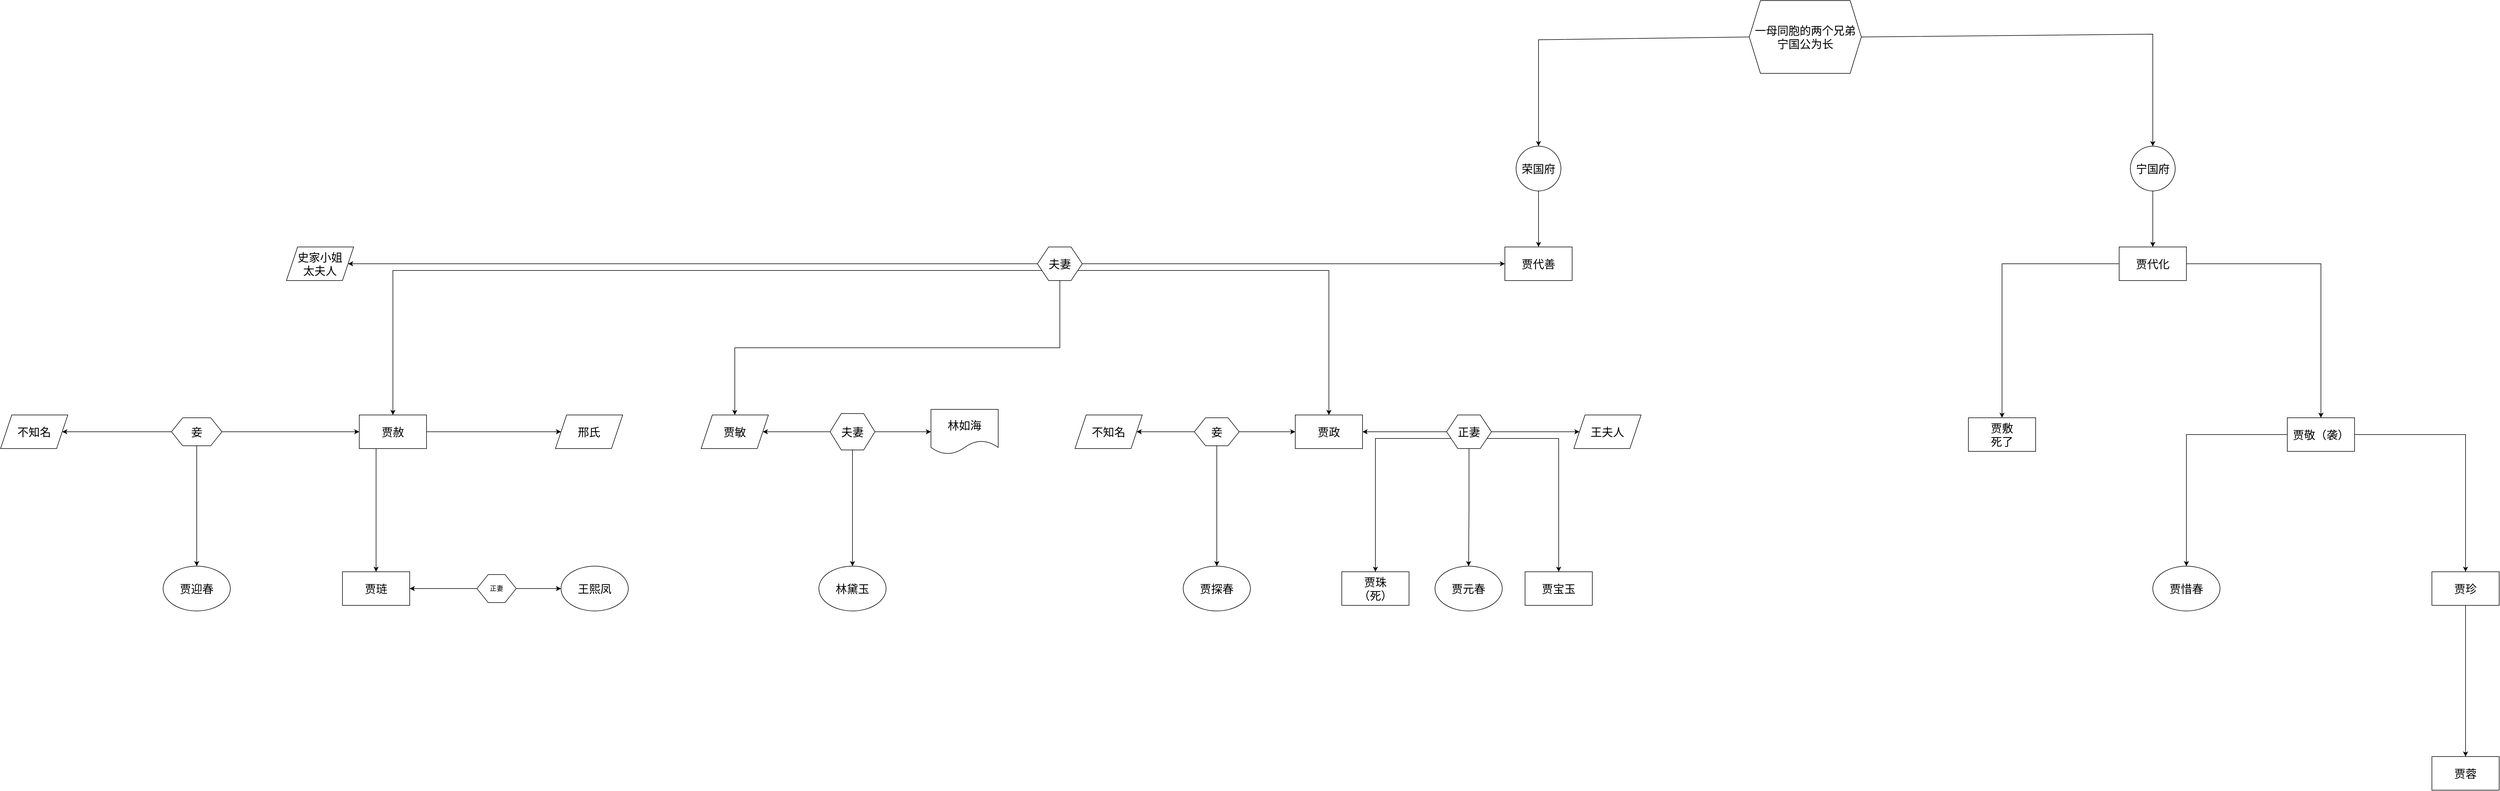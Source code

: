 <mxfile version="22.1.16" type="github">
  <diagram name="Page-1" id="Ep9QOVcMTnSpIJEs8LK5">
    <mxGraphModel dx="3915" dy="1915" grid="1" gridSize="10" guides="1" tooltips="1" connect="1" arrows="1" fold="1" page="1" pageScale="1" pageWidth="827" pageHeight="1169" math="0" shadow="0">
      <root>
        <mxCell id="0" />
        <mxCell id="1" parent="0" />
        <mxCell id="Ub61VKP5db7Y0_wZyz6B-24" value="" style="edgeStyle=orthogonalEdgeStyle;rounded=0;orthogonalLoop=1;jettySize=auto;html=1;" parent="1" source="Ub61VKP5db7Y0_wZyz6B-4" target="Ub61VKP5db7Y0_wZyz6B-23" edge="1">
          <mxGeometry relative="1" as="geometry" />
        </mxCell>
        <mxCell id="Ub61VKP5db7Y0_wZyz6B-4" value="&lt;font style=&quot;font-size: 20px;&quot;&gt;荣国府&lt;/font&gt;" style="ellipse;whiteSpace=wrap;html=1;aspect=fixed;" parent="1" vertex="1">
          <mxGeometry x="374" y="230" width="80" height="80" as="geometry" />
        </mxCell>
        <mxCell id="Ub61VKP5db7Y0_wZyz6B-14" value="" style="edgeStyle=orthogonalEdgeStyle;rounded=0;orthogonalLoop=1;jettySize=auto;html=1;" parent="1" source="Ub61VKP5db7Y0_wZyz6B-5" target="Ub61VKP5db7Y0_wZyz6B-13" edge="1">
          <mxGeometry relative="1" as="geometry" />
        </mxCell>
        <mxCell id="Ub61VKP5db7Y0_wZyz6B-5" value="&lt;font style=&quot;font-size: 20px;&quot;&gt;宁国府&lt;/font&gt;" style="ellipse;whiteSpace=wrap;html=1;aspect=fixed;" parent="1" vertex="1">
          <mxGeometry x="1470" y="230" width="80" height="80" as="geometry" />
        </mxCell>
        <mxCell id="Ub61VKP5db7Y0_wZyz6B-6" value="&lt;font style=&quot;font-size: 20px;&quot;&gt;一母同胞的两个兄弟&lt;br&gt;宁国公为长&lt;/font&gt;" style="shape=hexagon;perimeter=hexagonPerimeter2;whiteSpace=wrap;html=1;fixedSize=1;" parent="1" vertex="1">
          <mxGeometry x="790" y="-30" width="200" height="130" as="geometry" />
        </mxCell>
        <mxCell id="Ub61VKP5db7Y0_wZyz6B-16" value="" style="edgeStyle=orthogonalEdgeStyle;rounded=0;orthogonalLoop=1;jettySize=auto;html=1;" parent="1" source="Ub61VKP5db7Y0_wZyz6B-13" target="Ub61VKP5db7Y0_wZyz6B-15" edge="1">
          <mxGeometry relative="1" as="geometry" />
        </mxCell>
        <mxCell id="Ub61VKP5db7Y0_wZyz6B-18" value="" style="edgeStyle=orthogonalEdgeStyle;rounded=0;orthogonalLoop=1;jettySize=auto;html=1;" parent="1" source="Ub61VKP5db7Y0_wZyz6B-13" target="Ub61VKP5db7Y0_wZyz6B-17" edge="1">
          <mxGeometry relative="1" as="geometry" />
        </mxCell>
        <mxCell id="Ub61VKP5db7Y0_wZyz6B-13" value="&lt;font style=&quot;font-size: 20px;&quot;&gt;贾代化&lt;/font&gt;" style="whiteSpace=wrap;html=1;" parent="1" vertex="1">
          <mxGeometry x="1450" y="410" width="120" height="60" as="geometry" />
        </mxCell>
        <mxCell id="Ub61VKP5db7Y0_wZyz6B-20" value="" style="edgeStyle=orthogonalEdgeStyle;rounded=0;orthogonalLoop=1;jettySize=auto;html=1;exitX=1;exitY=0.5;exitDx=0;exitDy=0;" parent="1" source="Ub61VKP5db7Y0_wZyz6B-15" target="Ub61VKP5db7Y0_wZyz6B-19" edge="1">
          <mxGeometry relative="1" as="geometry" />
        </mxCell>
        <mxCell id="Ub61VKP5db7Y0_wZyz6B-76" style="edgeStyle=orthogonalEdgeStyle;rounded=0;orthogonalLoop=1;jettySize=auto;html=1;exitX=0;exitY=0.5;exitDx=0;exitDy=0;" parent="1" source="Ub61VKP5db7Y0_wZyz6B-15" target="Ub61VKP5db7Y0_wZyz6B-77" edge="1">
          <mxGeometry relative="1" as="geometry">
            <mxPoint x="1580" y="990.0" as="targetPoint" />
          </mxGeometry>
        </mxCell>
        <mxCell id="Ub61VKP5db7Y0_wZyz6B-15" value="&lt;font style=&quot;font-size: 20px;&quot;&gt;贾敬（袭）&lt;/font&gt;" style="whiteSpace=wrap;html=1;" parent="1" vertex="1">
          <mxGeometry x="1750" y="715" width="120" height="60" as="geometry" />
        </mxCell>
        <mxCell id="Ub61VKP5db7Y0_wZyz6B-17" value="&lt;font style=&quot;font-size: 20px;&quot;&gt;贾敷&lt;br&gt;死了&lt;/font&gt;" style="whiteSpace=wrap;html=1;" parent="1" vertex="1">
          <mxGeometry x="1181" y="715" width="120" height="60" as="geometry" />
        </mxCell>
        <mxCell id="Ub61VKP5db7Y0_wZyz6B-22" value="" style="edgeStyle=orthogonalEdgeStyle;rounded=0;orthogonalLoop=1;jettySize=auto;html=1;" parent="1" source="Ub61VKP5db7Y0_wZyz6B-19" target="Ub61VKP5db7Y0_wZyz6B-21" edge="1">
          <mxGeometry relative="1" as="geometry" />
        </mxCell>
        <mxCell id="Ub61VKP5db7Y0_wZyz6B-19" value="&lt;font style=&quot;font-size: 20px;&quot;&gt;贾珍&lt;/font&gt;" style="whiteSpace=wrap;html=1;" parent="1" vertex="1">
          <mxGeometry x="2008" y="990" width="120" height="60" as="geometry" />
        </mxCell>
        <mxCell id="Ub61VKP5db7Y0_wZyz6B-21" value="&lt;font style=&quot;font-size: 20px;&quot;&gt;贾蓉&lt;/font&gt;" style="whiteSpace=wrap;html=1;" parent="1" vertex="1">
          <mxGeometry x="2008" y="1320" width="120" height="60" as="geometry" />
        </mxCell>
        <mxCell id="Ub61VKP5db7Y0_wZyz6B-23" value="&lt;font style=&quot;font-size: 20px;&quot;&gt;贾代善&lt;/font&gt;" style="whiteSpace=wrap;html=1;" parent="1" vertex="1">
          <mxGeometry x="354" y="410" width="120" height="60" as="geometry" />
        </mxCell>
        <mxCell id="Ub61VKP5db7Y0_wZyz6B-26" value="&lt;font style=&quot;font-size: 20px;&quot;&gt;史家小姐&lt;br&gt;太夫人&lt;br&gt;&lt;/font&gt;" style="shape=parallelogram;perimeter=parallelogramPerimeter;whiteSpace=wrap;html=1;fixedSize=1;" parent="1" vertex="1">
          <mxGeometry x="-1820" y="410" width="120" height="60" as="geometry" />
        </mxCell>
        <mxCell id="Ub61VKP5db7Y0_wZyz6B-34" value="" style="endArrow=classic;html=1;rounded=0;entryX=0.5;entryY=0;entryDx=0;entryDy=0;exitX=1;exitY=0.5;exitDx=0;exitDy=0;" parent="1" source="Ub61VKP5db7Y0_wZyz6B-6" target="Ub61VKP5db7Y0_wZyz6B-5" edge="1">
          <mxGeometry width="50" height="50" relative="1" as="geometry">
            <mxPoint x="670" y="350" as="sourcePoint" />
            <mxPoint x="720" y="300" as="targetPoint" />
            <Array as="points">
              <mxPoint x="1510" y="30" />
            </Array>
          </mxGeometry>
        </mxCell>
        <mxCell id="Ub61VKP5db7Y0_wZyz6B-35" value="" style="endArrow=classic;html=1;rounded=0;entryX=0.5;entryY=0;entryDx=0;entryDy=0;exitX=0;exitY=0.5;exitDx=0;exitDy=0;" parent="1" source="Ub61VKP5db7Y0_wZyz6B-6" target="Ub61VKP5db7Y0_wZyz6B-4" edge="1">
          <mxGeometry width="50" height="50" relative="1" as="geometry">
            <mxPoint x="690" y="220" as="sourcePoint" />
            <mxPoint x="720" y="300" as="targetPoint" />
            <Array as="points">
              <mxPoint x="414" y="40" />
            </Array>
          </mxGeometry>
        </mxCell>
        <mxCell id="Ub61VKP5db7Y0_wZyz6B-40" style="edgeStyle=orthogonalEdgeStyle;rounded=0;orthogonalLoop=1;jettySize=auto;html=1;exitX=1;exitY=0.5;exitDx=0;exitDy=0;entryX=0;entryY=0.5;entryDx=0;entryDy=0;" parent="1" source="Ub61VKP5db7Y0_wZyz6B-37" target="Ub61VKP5db7Y0_wZyz6B-23" edge="1">
          <mxGeometry relative="1" as="geometry">
            <Array as="points">
              <mxPoint x="320" y="440" />
              <mxPoint x="320" y="440" />
            </Array>
          </mxGeometry>
        </mxCell>
        <mxCell id="Ub61VKP5db7Y0_wZyz6B-41" style="edgeStyle=orthogonalEdgeStyle;rounded=0;orthogonalLoop=1;jettySize=auto;html=1;exitX=0;exitY=0.5;exitDx=0;exitDy=0;entryX=1;entryY=0.5;entryDx=0;entryDy=0;" parent="1" source="Ub61VKP5db7Y0_wZyz6B-37" target="Ub61VKP5db7Y0_wZyz6B-26" edge="1">
          <mxGeometry relative="1" as="geometry" />
        </mxCell>
        <mxCell id="Ub61VKP5db7Y0_wZyz6B-43" style="edgeStyle=orthogonalEdgeStyle;rounded=0;orthogonalLoop=1;jettySize=auto;html=1;exitX=0;exitY=0.75;exitDx=0;exitDy=0;" parent="1" source="Ub61VKP5db7Y0_wZyz6B-37" target="Ub61VKP5db7Y0_wZyz6B-44" edge="1">
          <mxGeometry relative="1" as="geometry">
            <mxPoint x="90" y="700" as="targetPoint" />
          </mxGeometry>
        </mxCell>
        <mxCell id="Ub61VKP5db7Y0_wZyz6B-45" style="edgeStyle=orthogonalEdgeStyle;rounded=0;orthogonalLoop=1;jettySize=auto;html=1;exitX=1;exitY=0.75;exitDx=0;exitDy=0;" parent="1" source="Ub61VKP5db7Y0_wZyz6B-37" target="Ub61VKP5db7Y0_wZyz6B-46" edge="1">
          <mxGeometry relative="1" as="geometry">
            <mxPoint x="270.0" y="720" as="targetPoint" />
          </mxGeometry>
        </mxCell>
        <mxCell id="Ub61VKP5db7Y0_wZyz6B-78" style="edgeStyle=orthogonalEdgeStyle;rounded=0;orthogonalLoop=1;jettySize=auto;html=1;exitX=0.5;exitY=1;exitDx=0;exitDy=0;" parent="1" source="Ub61VKP5db7Y0_wZyz6B-37" target="Ub61VKP5db7Y0_wZyz6B-79" edge="1">
          <mxGeometry relative="1" as="geometry">
            <mxPoint x="-830" y="730" as="targetPoint" />
          </mxGeometry>
        </mxCell>
        <mxCell id="Ub61VKP5db7Y0_wZyz6B-37" value="&lt;font style=&quot;font-size: 20px;&quot;&gt;夫妻&lt;/font&gt;" style="shape=hexagon;perimeter=hexagonPerimeter2;whiteSpace=wrap;html=1;fixedSize=1;" parent="1" vertex="1">
          <mxGeometry x="-480" y="410" width="80" height="60" as="geometry" />
        </mxCell>
        <mxCell id="Ub61VKP5db7Y0_wZyz6B-87" style="edgeStyle=orthogonalEdgeStyle;rounded=0;orthogonalLoop=1;jettySize=auto;html=1;exitX=0.25;exitY=1;exitDx=0;exitDy=0;" parent="1" source="Ub61VKP5db7Y0_wZyz6B-44" target="Ub61VKP5db7Y0_wZyz6B-88" edge="1">
          <mxGeometry relative="1" as="geometry">
            <mxPoint x="-1450" y="1040.0" as="targetPoint" />
          </mxGeometry>
        </mxCell>
        <mxCell id="Ub61VKP5db7Y0_wZyz6B-94" style="edgeStyle=orthogonalEdgeStyle;rounded=0;orthogonalLoop=1;jettySize=auto;html=1;exitX=1;exitY=0.5;exitDx=0;exitDy=0;entryX=0;entryY=0.5;entryDx=0;entryDy=0;" parent="1" source="Ub61VKP5db7Y0_wZyz6B-44" target="Ub61VKP5db7Y0_wZyz6B-93" edge="1">
          <mxGeometry relative="1" as="geometry" />
        </mxCell>
        <mxCell id="Ub61VKP5db7Y0_wZyz6B-44" value="&lt;font style=&quot;font-size: 20px;&quot;&gt;贾赦&lt;/font&gt;" style="rounded=0;whiteSpace=wrap;html=1;" parent="1" vertex="1">
          <mxGeometry x="-1690" y="710" width="120" height="60" as="geometry" />
        </mxCell>
        <mxCell id="Ub61VKP5db7Y0_wZyz6B-46" value="&lt;font style=&quot;font-size: 20px;&quot;&gt;贾政&lt;/font&gt;" style="rounded=0;whiteSpace=wrap;html=1;" parent="1" vertex="1">
          <mxGeometry x="-20.0" y="710" width="120" height="60" as="geometry" />
        </mxCell>
        <mxCell id="Ub61VKP5db7Y0_wZyz6B-54" style="edgeStyle=orthogonalEdgeStyle;rounded=0;orthogonalLoop=1;jettySize=auto;html=1;exitX=0;exitY=0.5;exitDx=0;exitDy=0;entryX=1;entryY=0.5;entryDx=0;entryDy=0;" parent="1" source="Ub61VKP5db7Y0_wZyz6B-52" target="Ub61VKP5db7Y0_wZyz6B-46" edge="1">
          <mxGeometry relative="1" as="geometry" />
        </mxCell>
        <mxCell id="Ub61VKP5db7Y0_wZyz6B-56" style="edgeStyle=orthogonalEdgeStyle;rounded=0;orthogonalLoop=1;jettySize=auto;html=1;exitX=1;exitY=0.5;exitDx=0;exitDy=0;" parent="1" source="Ub61VKP5db7Y0_wZyz6B-52" target="Ub61VKP5db7Y0_wZyz6B-55" edge="1">
          <mxGeometry relative="1" as="geometry" />
        </mxCell>
        <mxCell id="Ub61VKP5db7Y0_wZyz6B-57" style="edgeStyle=orthogonalEdgeStyle;rounded=0;orthogonalLoop=1;jettySize=auto;html=1;exitX=0;exitY=0.75;exitDx=0;exitDy=0;" parent="1" source="Ub61VKP5db7Y0_wZyz6B-52" target="Ub61VKP5db7Y0_wZyz6B-58" edge="1">
          <mxGeometry relative="1" as="geometry">
            <mxPoint x="200.0" y="920.0" as="targetPoint" />
          </mxGeometry>
        </mxCell>
        <mxCell id="Ub61VKP5db7Y0_wZyz6B-59" style="edgeStyle=orthogonalEdgeStyle;rounded=0;orthogonalLoop=1;jettySize=auto;html=1;exitX=0.5;exitY=1;exitDx=0;exitDy=0;" parent="1" source="Ub61VKP5db7Y0_wZyz6B-52" target="Ub61VKP5db7Y0_wZyz6B-60" edge="1">
          <mxGeometry relative="1" as="geometry">
            <mxPoint x="289.308" y="1020.0" as="targetPoint" />
          </mxGeometry>
        </mxCell>
        <mxCell id="Ub61VKP5db7Y0_wZyz6B-61" style="edgeStyle=orthogonalEdgeStyle;rounded=0;orthogonalLoop=1;jettySize=auto;html=1;exitX=1;exitY=0.75;exitDx=0;exitDy=0;" parent="1" source="Ub61VKP5db7Y0_wZyz6B-52" target="Ub61VKP5db7Y0_wZyz6B-62" edge="1">
          <mxGeometry relative="1" as="geometry">
            <mxPoint x="450.0" y="1010.0" as="targetPoint" />
          </mxGeometry>
        </mxCell>
        <mxCell id="Ub61VKP5db7Y0_wZyz6B-52" value="&lt;font style=&quot;font-size: 20px;&quot;&gt;正妻&lt;/font&gt;" style="shape=hexagon;perimeter=hexagonPerimeter2;whiteSpace=wrap;html=1;fixedSize=1;" parent="1" vertex="1">
          <mxGeometry x="250" y="710" width="80" height="60" as="geometry" />
        </mxCell>
        <mxCell id="Ub61VKP5db7Y0_wZyz6B-55" value="&lt;font style=&quot;font-size: 20px;&quot;&gt;王夫人&lt;/font&gt;" style="shape=parallelogram;perimeter=parallelogramPerimeter;whiteSpace=wrap;html=1;fixedSize=1;" parent="1" vertex="1">
          <mxGeometry x="477" y="710" width="120" height="60" as="geometry" />
        </mxCell>
        <mxCell id="Ub61VKP5db7Y0_wZyz6B-58" value="&lt;font style=&quot;font-size: 20px;&quot;&gt;贾珠&lt;br&gt;（死）&lt;br&gt;&lt;/font&gt;" style="rounded=0;whiteSpace=wrap;html=1;" parent="1" vertex="1">
          <mxGeometry x="63.0" y="990.0" width="120" height="60" as="geometry" />
        </mxCell>
        <mxCell id="Ub61VKP5db7Y0_wZyz6B-60" value="&lt;font style=&quot;font-size: 20px;&quot;&gt;贾元春&lt;/font&gt;" style="ellipse;whiteSpace=wrap;html=1;" parent="1" vertex="1">
          <mxGeometry x="229.308" y="980.0" width="120" height="80" as="geometry" />
        </mxCell>
        <mxCell id="Ub61VKP5db7Y0_wZyz6B-62" value="&lt;font style=&quot;font-size: 20px;&quot;&gt;贾宝玉&lt;/font&gt;" style="rounded=0;whiteSpace=wrap;html=1;" parent="1" vertex="1">
          <mxGeometry x="390.0" y="990.0" width="120" height="60" as="geometry" />
        </mxCell>
        <mxCell id="Ub61VKP5db7Y0_wZyz6B-64" style="edgeStyle=orthogonalEdgeStyle;rounded=0;orthogonalLoop=1;jettySize=auto;html=1;exitX=1;exitY=0.5;exitDx=0;exitDy=0;entryX=0;entryY=0.5;entryDx=0;entryDy=0;" parent="1" source="Ub61VKP5db7Y0_wZyz6B-63" target="Ub61VKP5db7Y0_wZyz6B-44" edge="1">
          <mxGeometry relative="1" as="geometry" />
        </mxCell>
        <mxCell id="Ub61VKP5db7Y0_wZyz6B-66" style="edgeStyle=orthogonalEdgeStyle;rounded=0;orthogonalLoop=1;jettySize=auto;html=1;entryX=1;entryY=0.5;entryDx=0;entryDy=0;" parent="1" source="Ub61VKP5db7Y0_wZyz6B-63" target="Ub61VKP5db7Y0_wZyz6B-65" edge="1">
          <mxGeometry relative="1" as="geometry" />
        </mxCell>
        <mxCell id="Ub61VKP5db7Y0_wZyz6B-67" style="edgeStyle=orthogonalEdgeStyle;rounded=0;orthogonalLoop=1;jettySize=auto;html=1;exitX=0.5;exitY=1;exitDx=0;exitDy=0;" parent="1" source="Ub61VKP5db7Y0_wZyz6B-63" target="Ub61VKP5db7Y0_wZyz6B-68" edge="1">
          <mxGeometry relative="1" as="geometry">
            <mxPoint x="-1700" y="1020.0" as="targetPoint" />
          </mxGeometry>
        </mxCell>
        <mxCell id="Ub61VKP5db7Y0_wZyz6B-63" value="&lt;font style=&quot;font-size: 20px;&quot;&gt;妾&lt;/font&gt;" style="shape=hexagon;perimeter=hexagonPerimeter2;whiteSpace=wrap;html=1;fixedSize=1;" parent="1" vertex="1">
          <mxGeometry x="-2025" y="715" width="90" height="50" as="geometry" />
        </mxCell>
        <mxCell id="Ub61VKP5db7Y0_wZyz6B-65" value="&lt;font style=&quot;font-size: 20px;&quot;&gt;不知名&lt;/font&gt;" style="shape=parallelogram;perimeter=parallelogramPerimeter;whiteSpace=wrap;html=1;fixedSize=1;" parent="1" vertex="1">
          <mxGeometry x="-2330" y="710" width="120" height="60" as="geometry" />
        </mxCell>
        <mxCell id="Ub61VKP5db7Y0_wZyz6B-68" value="&lt;font style=&quot;font-size: 20px;&quot;&gt;贾迎春&lt;/font&gt;" style="ellipse;whiteSpace=wrap;html=1;" parent="1" vertex="1">
          <mxGeometry x="-2040" y="980.0" width="120" height="80" as="geometry" />
        </mxCell>
        <mxCell id="Ub61VKP5db7Y0_wZyz6B-71" value="" style="edgeStyle=orthogonalEdgeStyle;rounded=0;orthogonalLoop=1;jettySize=auto;html=1;" parent="1" source="Ub61VKP5db7Y0_wZyz6B-69" target="Ub61VKP5db7Y0_wZyz6B-70" edge="1">
          <mxGeometry relative="1" as="geometry" />
        </mxCell>
        <mxCell id="Ub61VKP5db7Y0_wZyz6B-72" style="edgeStyle=orthogonalEdgeStyle;rounded=0;orthogonalLoop=1;jettySize=auto;html=1;exitX=1;exitY=0.5;exitDx=0;exitDy=0;entryX=0;entryY=0.5;entryDx=0;entryDy=0;" parent="1" source="Ub61VKP5db7Y0_wZyz6B-69" target="Ub61VKP5db7Y0_wZyz6B-46" edge="1">
          <mxGeometry relative="1" as="geometry" />
        </mxCell>
        <mxCell id="Ub61VKP5db7Y0_wZyz6B-74" style="edgeStyle=orthogonalEdgeStyle;rounded=0;orthogonalLoop=1;jettySize=auto;html=1;exitX=0.5;exitY=1;exitDx=0;exitDy=0;entryX=0.5;entryY=0;entryDx=0;entryDy=0;" parent="1" source="Ub61VKP5db7Y0_wZyz6B-69" target="Ub61VKP5db7Y0_wZyz6B-73" edge="1">
          <mxGeometry relative="1" as="geometry" />
        </mxCell>
        <mxCell id="Ub61VKP5db7Y0_wZyz6B-69" value="&lt;font style=&quot;font-size: 20px;&quot;&gt;妾&lt;/font&gt;" style="shape=hexagon;perimeter=hexagonPerimeter2;whiteSpace=wrap;html=1;fixedSize=1;" parent="1" vertex="1">
          <mxGeometry x="-200" y="715" width="80" height="50" as="geometry" />
        </mxCell>
        <mxCell id="Ub61VKP5db7Y0_wZyz6B-70" value="&lt;font style=&quot;font-size: 20px;&quot;&gt;不知名&lt;/font&gt;" style="shape=parallelogram;perimeter=parallelogramPerimeter;whiteSpace=wrap;html=1;fixedSize=1;" parent="1" vertex="1">
          <mxGeometry x="-413" y="710" width="120" height="60" as="geometry" />
        </mxCell>
        <mxCell id="Ub61VKP5db7Y0_wZyz6B-73" value="&lt;font style=&quot;font-size: 20px;&quot;&gt;贾探春&lt;/font&gt;" style="ellipse;whiteSpace=wrap;html=1;" parent="1" vertex="1">
          <mxGeometry x="-220" y="980" width="120" height="80" as="geometry" />
        </mxCell>
        <mxCell id="Ub61VKP5db7Y0_wZyz6B-77" value="&lt;font style=&quot;font-size: 20px;&quot;&gt;贾惜春&lt;/font&gt;" style="ellipse;whiteSpace=wrap;html=1;" parent="1" vertex="1">
          <mxGeometry x="1510" y="980.0" width="120" height="80" as="geometry" />
        </mxCell>
        <mxCell id="Ub61VKP5db7Y0_wZyz6B-79" value="&lt;font style=&quot;font-size: 20px;&quot;&gt;贾敏&lt;/font&gt;" style="shape=parallelogram;perimeter=parallelogramPerimeter;whiteSpace=wrap;html=1;fixedSize=1;" parent="1" vertex="1">
          <mxGeometry x="-1080" y="710" width="120" height="60" as="geometry" />
        </mxCell>
        <mxCell id="Ub61VKP5db7Y0_wZyz6B-81" value="&lt;font style=&quot;font-size: 20px;&quot;&gt;林如海&lt;/font&gt;" style="shape=document;whiteSpace=wrap;html=1;boundedLbl=1;" parent="1" vertex="1">
          <mxGeometry x="-670" y="700" width="120" height="80" as="geometry" />
        </mxCell>
        <mxCell id="Ub61VKP5db7Y0_wZyz6B-83" style="edgeStyle=orthogonalEdgeStyle;rounded=0;orthogonalLoop=1;jettySize=auto;html=1;exitX=0;exitY=0.5;exitDx=0;exitDy=0;" parent="1" source="Ub61VKP5db7Y0_wZyz6B-82" target="Ub61VKP5db7Y0_wZyz6B-79" edge="1">
          <mxGeometry relative="1" as="geometry" />
        </mxCell>
        <mxCell id="Ub61VKP5db7Y0_wZyz6B-84" style="edgeStyle=orthogonalEdgeStyle;rounded=0;orthogonalLoop=1;jettySize=auto;html=1;exitX=1;exitY=0.5;exitDx=0;exitDy=0;entryX=0;entryY=0.5;entryDx=0;entryDy=0;" parent="1" source="Ub61VKP5db7Y0_wZyz6B-82" target="Ub61VKP5db7Y0_wZyz6B-81" edge="1">
          <mxGeometry relative="1" as="geometry" />
        </mxCell>
        <mxCell id="Ub61VKP5db7Y0_wZyz6B-85" style="edgeStyle=orthogonalEdgeStyle;rounded=0;orthogonalLoop=1;jettySize=auto;html=1;exitX=0.5;exitY=1;exitDx=0;exitDy=0;" parent="1" source="Ub61VKP5db7Y0_wZyz6B-82" target="Ub61VKP5db7Y0_wZyz6B-86" edge="1">
          <mxGeometry relative="1" as="geometry">
            <mxPoint x="-820" y="1000" as="targetPoint" />
          </mxGeometry>
        </mxCell>
        <mxCell id="Ub61VKP5db7Y0_wZyz6B-82" value="&lt;font style=&quot;font-size: 20px;&quot;&gt;夫妻&lt;/font&gt;" style="shape=hexagon;perimeter=hexagonPerimeter2;whiteSpace=wrap;html=1;fixedSize=1;" parent="1" vertex="1">
          <mxGeometry x="-850" y="707.5" width="80" height="65" as="geometry" />
        </mxCell>
        <mxCell id="Ub61VKP5db7Y0_wZyz6B-86" value="&lt;font style=&quot;font-size: 20px;&quot;&gt;林黛玉&lt;/font&gt;" style="ellipse;whiteSpace=wrap;html=1;" parent="1" vertex="1">
          <mxGeometry x="-870" y="980" width="120" height="80" as="geometry" />
        </mxCell>
        <mxCell id="Ub61VKP5db7Y0_wZyz6B-88" value="&lt;font style=&quot;font-size: 20px;&quot;&gt;贾琏&lt;/font&gt;" style="rounded=0;whiteSpace=wrap;html=1;" parent="1" vertex="1">
          <mxGeometry x="-1720" y="990.0" width="120" height="60" as="geometry" />
        </mxCell>
        <mxCell id="Ub61VKP5db7Y0_wZyz6B-89" value="&lt;font style=&quot;font-size: 20px;&quot;&gt;王熙凤&lt;/font&gt;" style="ellipse;whiteSpace=wrap;html=1;" parent="1" vertex="1">
          <mxGeometry x="-1330" y="980" width="120" height="80" as="geometry" />
        </mxCell>
        <mxCell id="Ub61VKP5db7Y0_wZyz6B-91" style="edgeStyle=orthogonalEdgeStyle;rounded=0;orthogonalLoop=1;jettySize=auto;html=1;exitX=1;exitY=0.5;exitDx=0;exitDy=0;entryX=0;entryY=0.5;entryDx=0;entryDy=0;" parent="1" source="Ub61VKP5db7Y0_wZyz6B-90" target="Ub61VKP5db7Y0_wZyz6B-89" edge="1">
          <mxGeometry relative="1" as="geometry" />
        </mxCell>
        <mxCell id="Ub61VKP5db7Y0_wZyz6B-92" style="edgeStyle=orthogonalEdgeStyle;rounded=0;orthogonalLoop=1;jettySize=auto;html=1;exitX=0;exitY=0.5;exitDx=0;exitDy=0;entryX=1;entryY=0.5;entryDx=0;entryDy=0;" parent="1" source="Ub61VKP5db7Y0_wZyz6B-90" target="Ub61VKP5db7Y0_wZyz6B-88" edge="1">
          <mxGeometry relative="1" as="geometry" />
        </mxCell>
        <mxCell id="Ub61VKP5db7Y0_wZyz6B-90" value="正妻" style="shape=hexagon;perimeter=hexagonPerimeter2;whiteSpace=wrap;html=1;fixedSize=1;" parent="1" vertex="1">
          <mxGeometry x="-1480" y="995" width="70" height="50" as="geometry" />
        </mxCell>
        <mxCell id="Ub61VKP5db7Y0_wZyz6B-93" value="&lt;font style=&quot;font-size: 20px;&quot;&gt;邢氏&lt;/font&gt;" style="shape=parallelogram;perimeter=parallelogramPerimeter;whiteSpace=wrap;html=1;fixedSize=1;" parent="1" vertex="1">
          <mxGeometry x="-1340" y="710" width="120" height="60" as="geometry" />
        </mxCell>
      </root>
    </mxGraphModel>
  </diagram>
</mxfile>
